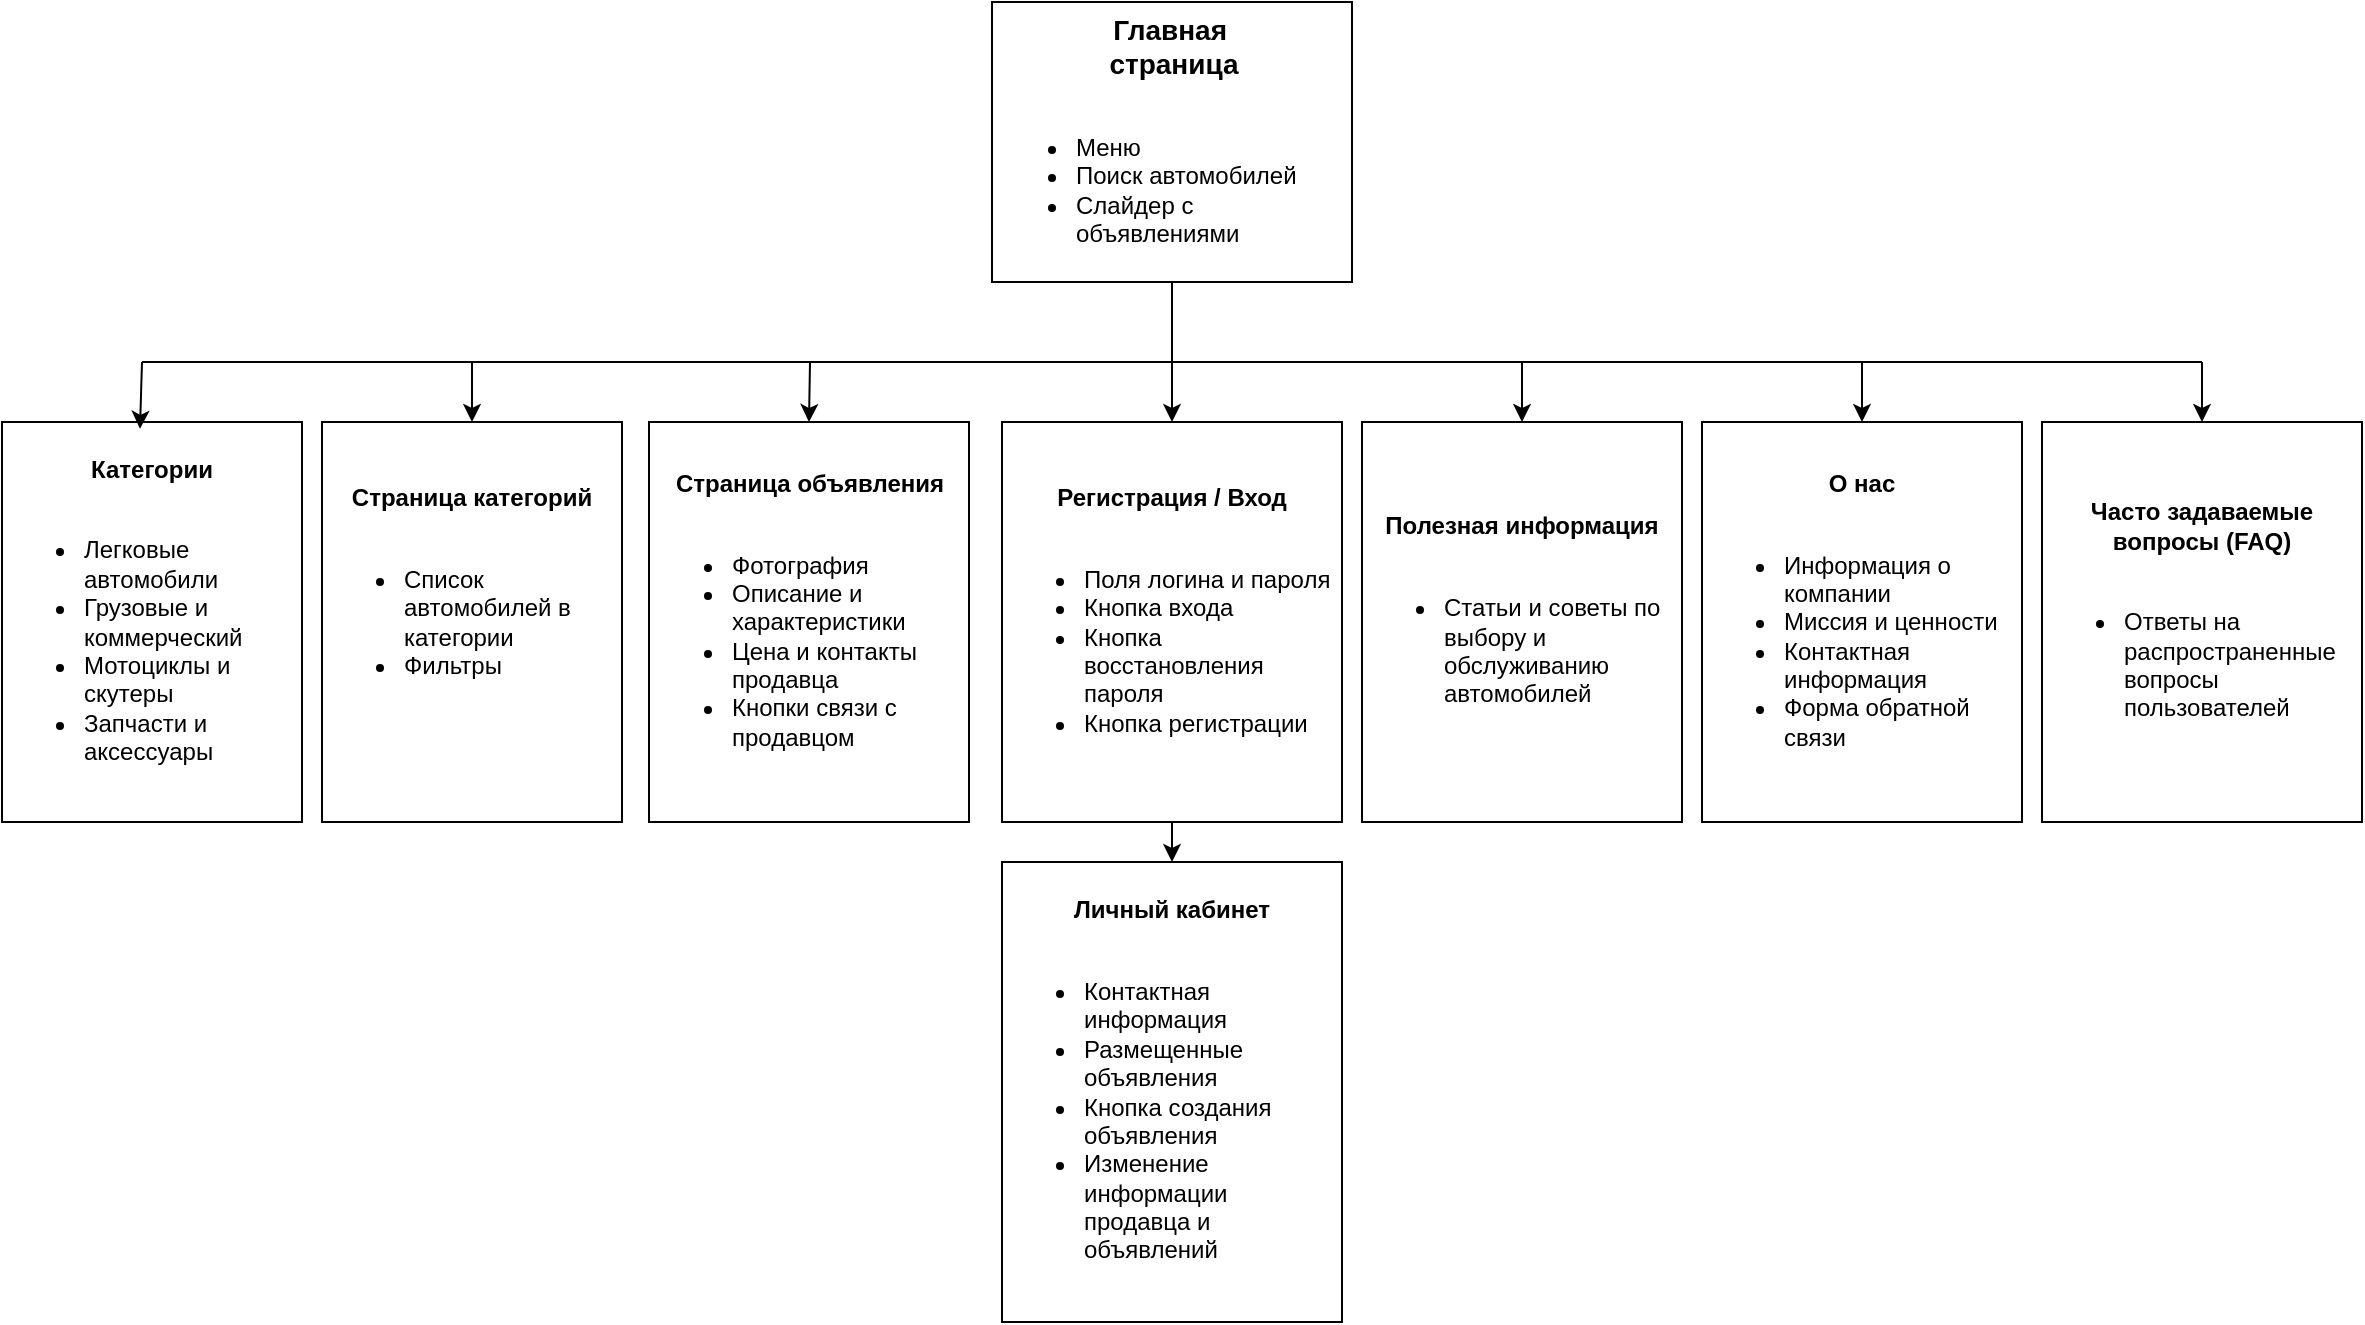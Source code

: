 <mxfile version="22.0.0" type="device">
  <diagram name="Страница — 1" id="5M9NT873djbVs7FbnrBm">
    <mxGraphModel dx="1631" dy="1074" grid="0" gridSize="10" guides="1" tooltips="1" connect="1" arrows="1" fold="1" page="0" pageScale="1" pageWidth="827" pageHeight="1169" math="0" shadow="0">
      <root>
        <mxCell id="0" />
        <mxCell id="1" parent="0" />
        <mxCell id="bMvL6_cTQwy3OwgKOuDT-1" value="&lt;div style=&quot;text-align: center; font-size: 14px;&quot;&gt;&lt;span style=&quot;background-color: initial;&quot;&gt;&lt;font style=&quot;font-size: 14px;&quot;&gt;&lt;b&gt;Главная&amp;nbsp;&lt;/b&gt;&lt;/font&gt;&lt;/span&gt;&lt;/div&gt;&lt;div style=&quot;text-align: center; font-size: 14px;&quot;&gt;&lt;span style=&quot;background-color: initial;&quot;&gt;&lt;font style=&quot;font-size: 14px;&quot;&gt;&lt;b&gt;страница&lt;/b&gt;&lt;/font&gt;&lt;/span&gt;&lt;/div&gt;&lt;br&gt;&lt;ul&gt;&lt;li&gt;Меню&lt;/li&gt;&lt;li&gt;Поиск автомобилей&lt;/li&gt;&lt;li&gt;Слайдер с объявлениями&lt;/li&gt;&lt;/ul&gt;" style="rounded=0;whiteSpace=wrap;html=1;align=left;" vertex="1" parent="1">
          <mxGeometry x="505" y="20" width="180" height="140" as="geometry" />
        </mxCell>
        <mxCell id="bMvL6_cTQwy3OwgKOuDT-2" value="" style="endArrow=none;html=1;rounded=0;entryX=0.5;entryY=1;entryDx=0;entryDy=0;" edge="1" parent="1" target="bMvL6_cTQwy3OwgKOuDT-1">
          <mxGeometry width="50" height="50" relative="1" as="geometry">
            <mxPoint x="595" y="210" as="sourcePoint" />
            <mxPoint x="430" y="220" as="targetPoint" />
          </mxGeometry>
        </mxCell>
        <mxCell id="bMvL6_cTQwy3OwgKOuDT-3" value="&lt;b&gt;Категории&lt;/b&gt;&lt;br&gt;&lt;br&gt;&lt;div style=&quot;text-align: left;&quot;&gt;&lt;ul&gt;&lt;li&gt;&lt;span style=&quot;background-color: initial;&quot;&gt;Легковые автомобили&lt;/span&gt;&lt;/li&gt;&lt;li&gt;&lt;span style=&quot;background-color: initial;&quot;&gt;Грузовые и коммерческий&lt;/span&gt;&lt;/li&gt;&lt;li&gt;&lt;span style=&quot;background-color: initial;&quot;&gt;Мотоциклы и скутеры&lt;/span&gt;&lt;/li&gt;&lt;li&gt;&lt;span style=&quot;background-color: initial;&quot;&gt;Запчасти и аксессуары&lt;/span&gt;&lt;/li&gt;&lt;/ul&gt;&lt;/div&gt;" style="rounded=0;whiteSpace=wrap;html=1;" vertex="1" parent="1">
          <mxGeometry x="10" y="230" width="150" height="200" as="geometry" />
        </mxCell>
        <mxCell id="bMvL6_cTQwy3OwgKOuDT-4" value="&lt;b&gt;Страница категорий&lt;/b&gt;&lt;br&gt;&lt;br&gt;&lt;div style=&quot;text-align: left;&quot;&gt;&lt;ul&gt;&lt;li&gt;Список автомобилей в категории&lt;/li&gt;&lt;li&gt;Фильтры&lt;/li&gt;&lt;/ul&gt;&lt;/div&gt;&lt;br&gt;&lt;div style=&quot;text-align: left;&quot;&gt;&lt;br&gt;&lt;/div&gt;" style="rounded=0;whiteSpace=wrap;html=1;" vertex="1" parent="1">
          <mxGeometry x="170" y="230" width="150" height="200" as="geometry" />
        </mxCell>
        <mxCell id="bMvL6_cTQwy3OwgKOuDT-5" value="&lt;b&gt;Страница объявления&lt;/b&gt;&lt;br&gt;&lt;br&gt;&lt;div style=&quot;text-align: left;&quot;&gt;&lt;ul&gt;&lt;li&gt;Фотография&lt;/li&gt;&lt;li&gt;Описание и характеристики&lt;/li&gt;&lt;li&gt;Цена и контакты продавца&lt;/li&gt;&lt;li&gt;Кнопки связи с продавцом&lt;/li&gt;&lt;/ul&gt;&lt;/div&gt;" style="rounded=0;whiteSpace=wrap;html=1;" vertex="1" parent="1">
          <mxGeometry x="333.5" y="230" width="160" height="200" as="geometry" />
        </mxCell>
        <mxCell id="bMvL6_cTQwy3OwgKOuDT-6" value="&lt;b&gt;Личный кабинет&lt;/b&gt;&lt;br&gt;&lt;br&gt;&lt;div style=&quot;text-align: left;&quot;&gt;&lt;ul&gt;&lt;li&gt;Контактная информация&lt;/li&gt;&lt;li&gt;Размещенные объявления&lt;/li&gt;&lt;li&gt;Кнопка создания объявления&lt;/li&gt;&lt;li&gt;Изменение информации продавца и объявлений&lt;/li&gt;&lt;/ul&gt;&lt;/div&gt;" style="rounded=0;whiteSpace=wrap;html=1;" vertex="1" parent="1">
          <mxGeometry x="510" y="450" width="170" height="230" as="geometry" />
        </mxCell>
        <mxCell id="bMvL6_cTQwy3OwgKOuDT-7" value="&lt;b&gt;Регистрация / Вход&lt;/b&gt;&lt;br&gt;&lt;br&gt;&lt;ul style=&quot;&quot;&gt;&lt;li style=&quot;text-align: left;&quot;&gt;Поля логина и пароля&lt;/li&gt;&lt;li style=&quot;text-align: left;&quot;&gt;Кнопка входа&lt;/li&gt;&lt;li style=&quot;text-align: left;&quot;&gt;Кнопка восстановления пароля&lt;/li&gt;&lt;li style=&quot;text-align: left;&quot;&gt;Кнопка регистрации&lt;/li&gt;&lt;/ul&gt;" style="rounded=0;whiteSpace=wrap;html=1;" vertex="1" parent="1">
          <mxGeometry x="510" y="230" width="170" height="200" as="geometry" />
        </mxCell>
        <mxCell id="bMvL6_cTQwy3OwgKOuDT-8" value="&lt;b&gt;О нас&lt;/b&gt;&lt;br&gt;&lt;br&gt;&lt;div style=&quot;&quot;&gt;&lt;ul&gt;&lt;li style=&quot;text-align: left;&quot;&gt;Информация о компании&lt;/li&gt;&lt;li style=&quot;text-align: left;&quot;&gt;Миссия и ценности&lt;/li&gt;&lt;li style=&quot;text-align: left;&quot;&gt;Контактная информация&lt;/li&gt;&lt;li style=&quot;text-align: left;&quot;&gt;Форма обратной связи&lt;/li&gt;&lt;/ul&gt;&lt;/div&gt;" style="rounded=0;whiteSpace=wrap;html=1;" vertex="1" parent="1">
          <mxGeometry x="860" y="230" width="160" height="200" as="geometry" />
        </mxCell>
        <mxCell id="bMvL6_cTQwy3OwgKOuDT-9" value="&lt;b&gt;Полезная информация&lt;/b&gt;&lt;br&gt;&lt;br&gt;&lt;div style=&quot;text-align: left;&quot;&gt;&lt;ul&gt;&lt;li&gt;Статьи и советы по выбору и обслуживанию автомобилей&lt;/li&gt;&lt;/ul&gt;&lt;/div&gt;" style="rounded=0;whiteSpace=wrap;html=1;" vertex="1" parent="1">
          <mxGeometry x="690" y="230" width="160" height="200" as="geometry" />
        </mxCell>
        <mxCell id="bMvL6_cTQwy3OwgKOuDT-10" value="&lt;b&gt;Часто задаваемые вопросы (FAQ)&lt;/b&gt;&lt;br&gt;&lt;br&gt;&lt;ul style=&quot;&quot;&gt;&lt;li style=&quot;text-align: left;&quot;&gt;Ответы на распространенные вопросы пользователей&lt;/li&gt;&lt;/ul&gt;" style="rounded=0;whiteSpace=wrap;html=1;" vertex="1" parent="1">
          <mxGeometry x="1030" y="230" width="160" height="200" as="geometry" />
        </mxCell>
        <mxCell id="bMvL6_cTQwy3OwgKOuDT-11" value="" style="endArrow=none;html=1;rounded=0;" edge="1" parent="1">
          <mxGeometry width="50" height="50" relative="1" as="geometry">
            <mxPoint x="80" y="200" as="sourcePoint" />
            <mxPoint x="1110" y="200" as="targetPoint" />
          </mxGeometry>
        </mxCell>
        <mxCell id="bMvL6_cTQwy3OwgKOuDT-12" value="" style="endArrow=classic;html=1;rounded=0;entryX=0.46;entryY=0.017;entryDx=0;entryDy=0;entryPerimeter=0;" edge="1" parent="1" target="bMvL6_cTQwy3OwgKOuDT-3">
          <mxGeometry width="50" height="50" relative="1" as="geometry">
            <mxPoint x="80" y="200" as="sourcePoint" />
            <mxPoint x="440" y="440" as="targetPoint" />
          </mxGeometry>
        </mxCell>
        <mxCell id="bMvL6_cTQwy3OwgKOuDT-13" value="" style="endArrow=classic;html=1;rounded=0;entryX=0.5;entryY=0;entryDx=0;entryDy=0;" edge="1" parent="1" target="bMvL6_cTQwy3OwgKOuDT-4">
          <mxGeometry width="50" height="50" relative="1" as="geometry">
            <mxPoint x="245" y="200" as="sourcePoint" />
            <mxPoint x="440" y="440" as="targetPoint" />
          </mxGeometry>
        </mxCell>
        <mxCell id="bMvL6_cTQwy3OwgKOuDT-14" value="" style="endArrow=classic;html=1;rounded=0;entryX=0.5;entryY=0;entryDx=0;entryDy=0;" edge="1" parent="1" target="bMvL6_cTQwy3OwgKOuDT-10">
          <mxGeometry width="50" height="50" relative="1" as="geometry">
            <mxPoint x="1110" y="200" as="sourcePoint" />
            <mxPoint x="840" y="200" as="targetPoint" />
          </mxGeometry>
        </mxCell>
        <mxCell id="bMvL6_cTQwy3OwgKOuDT-15" value="" style="endArrow=classic;html=1;rounded=0;entryX=0.5;entryY=0;entryDx=0;entryDy=0;exitX=0.5;exitY=1;exitDx=0;exitDy=0;" edge="1" parent="1" source="bMvL6_cTQwy3OwgKOuDT-7" target="bMvL6_cTQwy3OwgKOuDT-6">
          <mxGeometry width="50" height="50" relative="1" as="geometry">
            <mxPoint x="390" y="490" as="sourcePoint" />
            <mxPoint x="440" y="440" as="targetPoint" />
          </mxGeometry>
        </mxCell>
        <mxCell id="bMvL6_cTQwy3OwgKOuDT-16" value="" style="endArrow=classic;html=1;rounded=0;entryX=0.5;entryY=0;entryDx=0;entryDy=0;" edge="1" parent="1" target="bMvL6_cTQwy3OwgKOuDT-8">
          <mxGeometry width="50" height="50" relative="1" as="geometry">
            <mxPoint x="940" y="200" as="sourcePoint" />
            <mxPoint x="440" y="440" as="targetPoint" />
          </mxGeometry>
        </mxCell>
        <mxCell id="bMvL6_cTQwy3OwgKOuDT-17" value="" style="endArrow=classic;html=1;rounded=0;" edge="1" parent="1" target="bMvL6_cTQwy3OwgKOuDT-9">
          <mxGeometry width="50" height="50" relative="1" as="geometry">
            <mxPoint x="770" y="200" as="sourcePoint" />
            <mxPoint x="440" y="440" as="targetPoint" />
          </mxGeometry>
        </mxCell>
        <mxCell id="bMvL6_cTQwy3OwgKOuDT-18" value="" style="endArrow=classic;html=1;rounded=0;entryX=0.5;entryY=0;entryDx=0;entryDy=0;" edge="1" parent="1" target="bMvL6_cTQwy3OwgKOuDT-7">
          <mxGeometry width="50" height="50" relative="1" as="geometry">
            <mxPoint x="595" y="200" as="sourcePoint" />
            <mxPoint x="450" y="230" as="targetPoint" />
          </mxGeometry>
        </mxCell>
        <mxCell id="bMvL6_cTQwy3OwgKOuDT-19" value="" style="endArrow=classic;html=1;rounded=0;entryX=0.5;entryY=0;entryDx=0;entryDy=0;" edge="1" parent="1" target="bMvL6_cTQwy3OwgKOuDT-5">
          <mxGeometry width="50" height="50" relative="1" as="geometry">
            <mxPoint x="414" y="200" as="sourcePoint" />
            <mxPoint x="440" y="440" as="targetPoint" />
          </mxGeometry>
        </mxCell>
      </root>
    </mxGraphModel>
  </diagram>
</mxfile>
